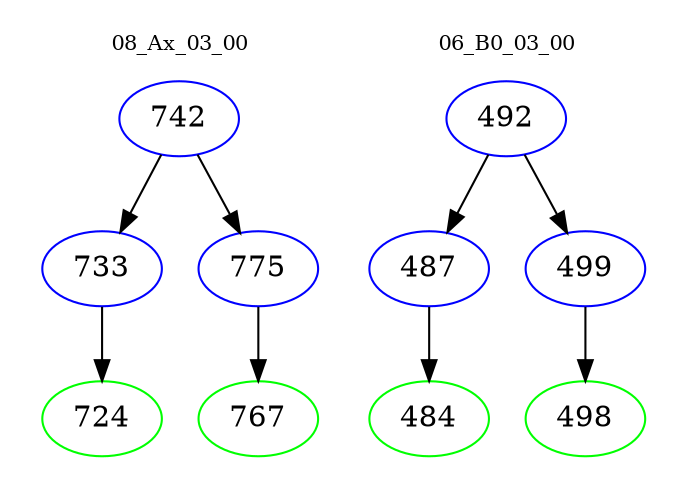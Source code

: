 digraph{
subgraph cluster_0 {
color = white
label = "08_Ax_03_00";
fontsize=10;
T0_742 [label="742", color="blue"]
T0_742 -> T0_733 [color="black"]
T0_733 [label="733", color="blue"]
T0_733 -> T0_724 [color="black"]
T0_724 [label="724", color="green"]
T0_742 -> T0_775 [color="black"]
T0_775 [label="775", color="blue"]
T0_775 -> T0_767 [color="black"]
T0_767 [label="767", color="green"]
}
subgraph cluster_1 {
color = white
label = "06_B0_03_00";
fontsize=10;
T1_492 [label="492", color="blue"]
T1_492 -> T1_487 [color="black"]
T1_487 [label="487", color="blue"]
T1_487 -> T1_484 [color="black"]
T1_484 [label="484", color="green"]
T1_492 -> T1_499 [color="black"]
T1_499 [label="499", color="blue"]
T1_499 -> T1_498 [color="black"]
T1_498 [label="498", color="green"]
}
}
